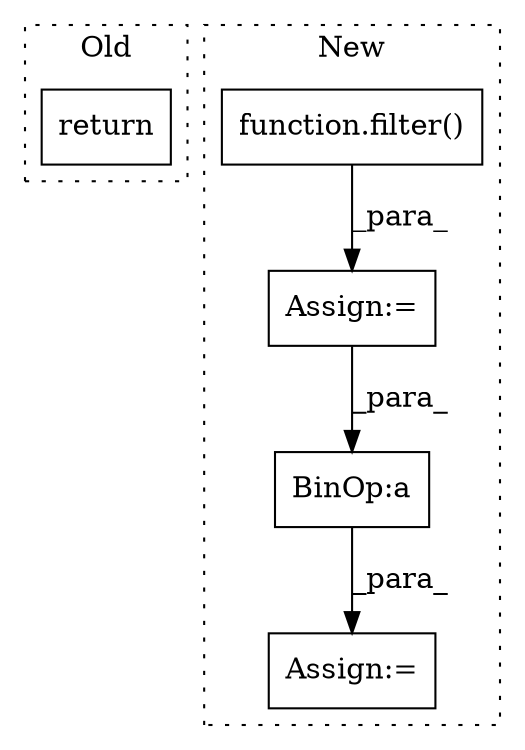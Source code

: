digraph G {
subgraph cluster0 {
1 [label="return" a="93" s="2441" l="7" shape="box"];
label = "Old";
style="dotted";
}
subgraph cluster1 {
2 [label="function.filter()" a="75" s="4363,4448" l="7,1" shape="box"];
3 [label="Assign:=" a="68" s="4748" l="3" shape="box"];
4 [label="Assign:=" a="68" s="4688" l="3" shape="box"];
5 [label="BinOp:a" a="82" s="4771" l="11" shape="box"];
label = "New";
style="dotted";
}
2 -> 4 [label="_para_"];
4 -> 5 [label="_para_"];
5 -> 3 [label="_para_"];
}